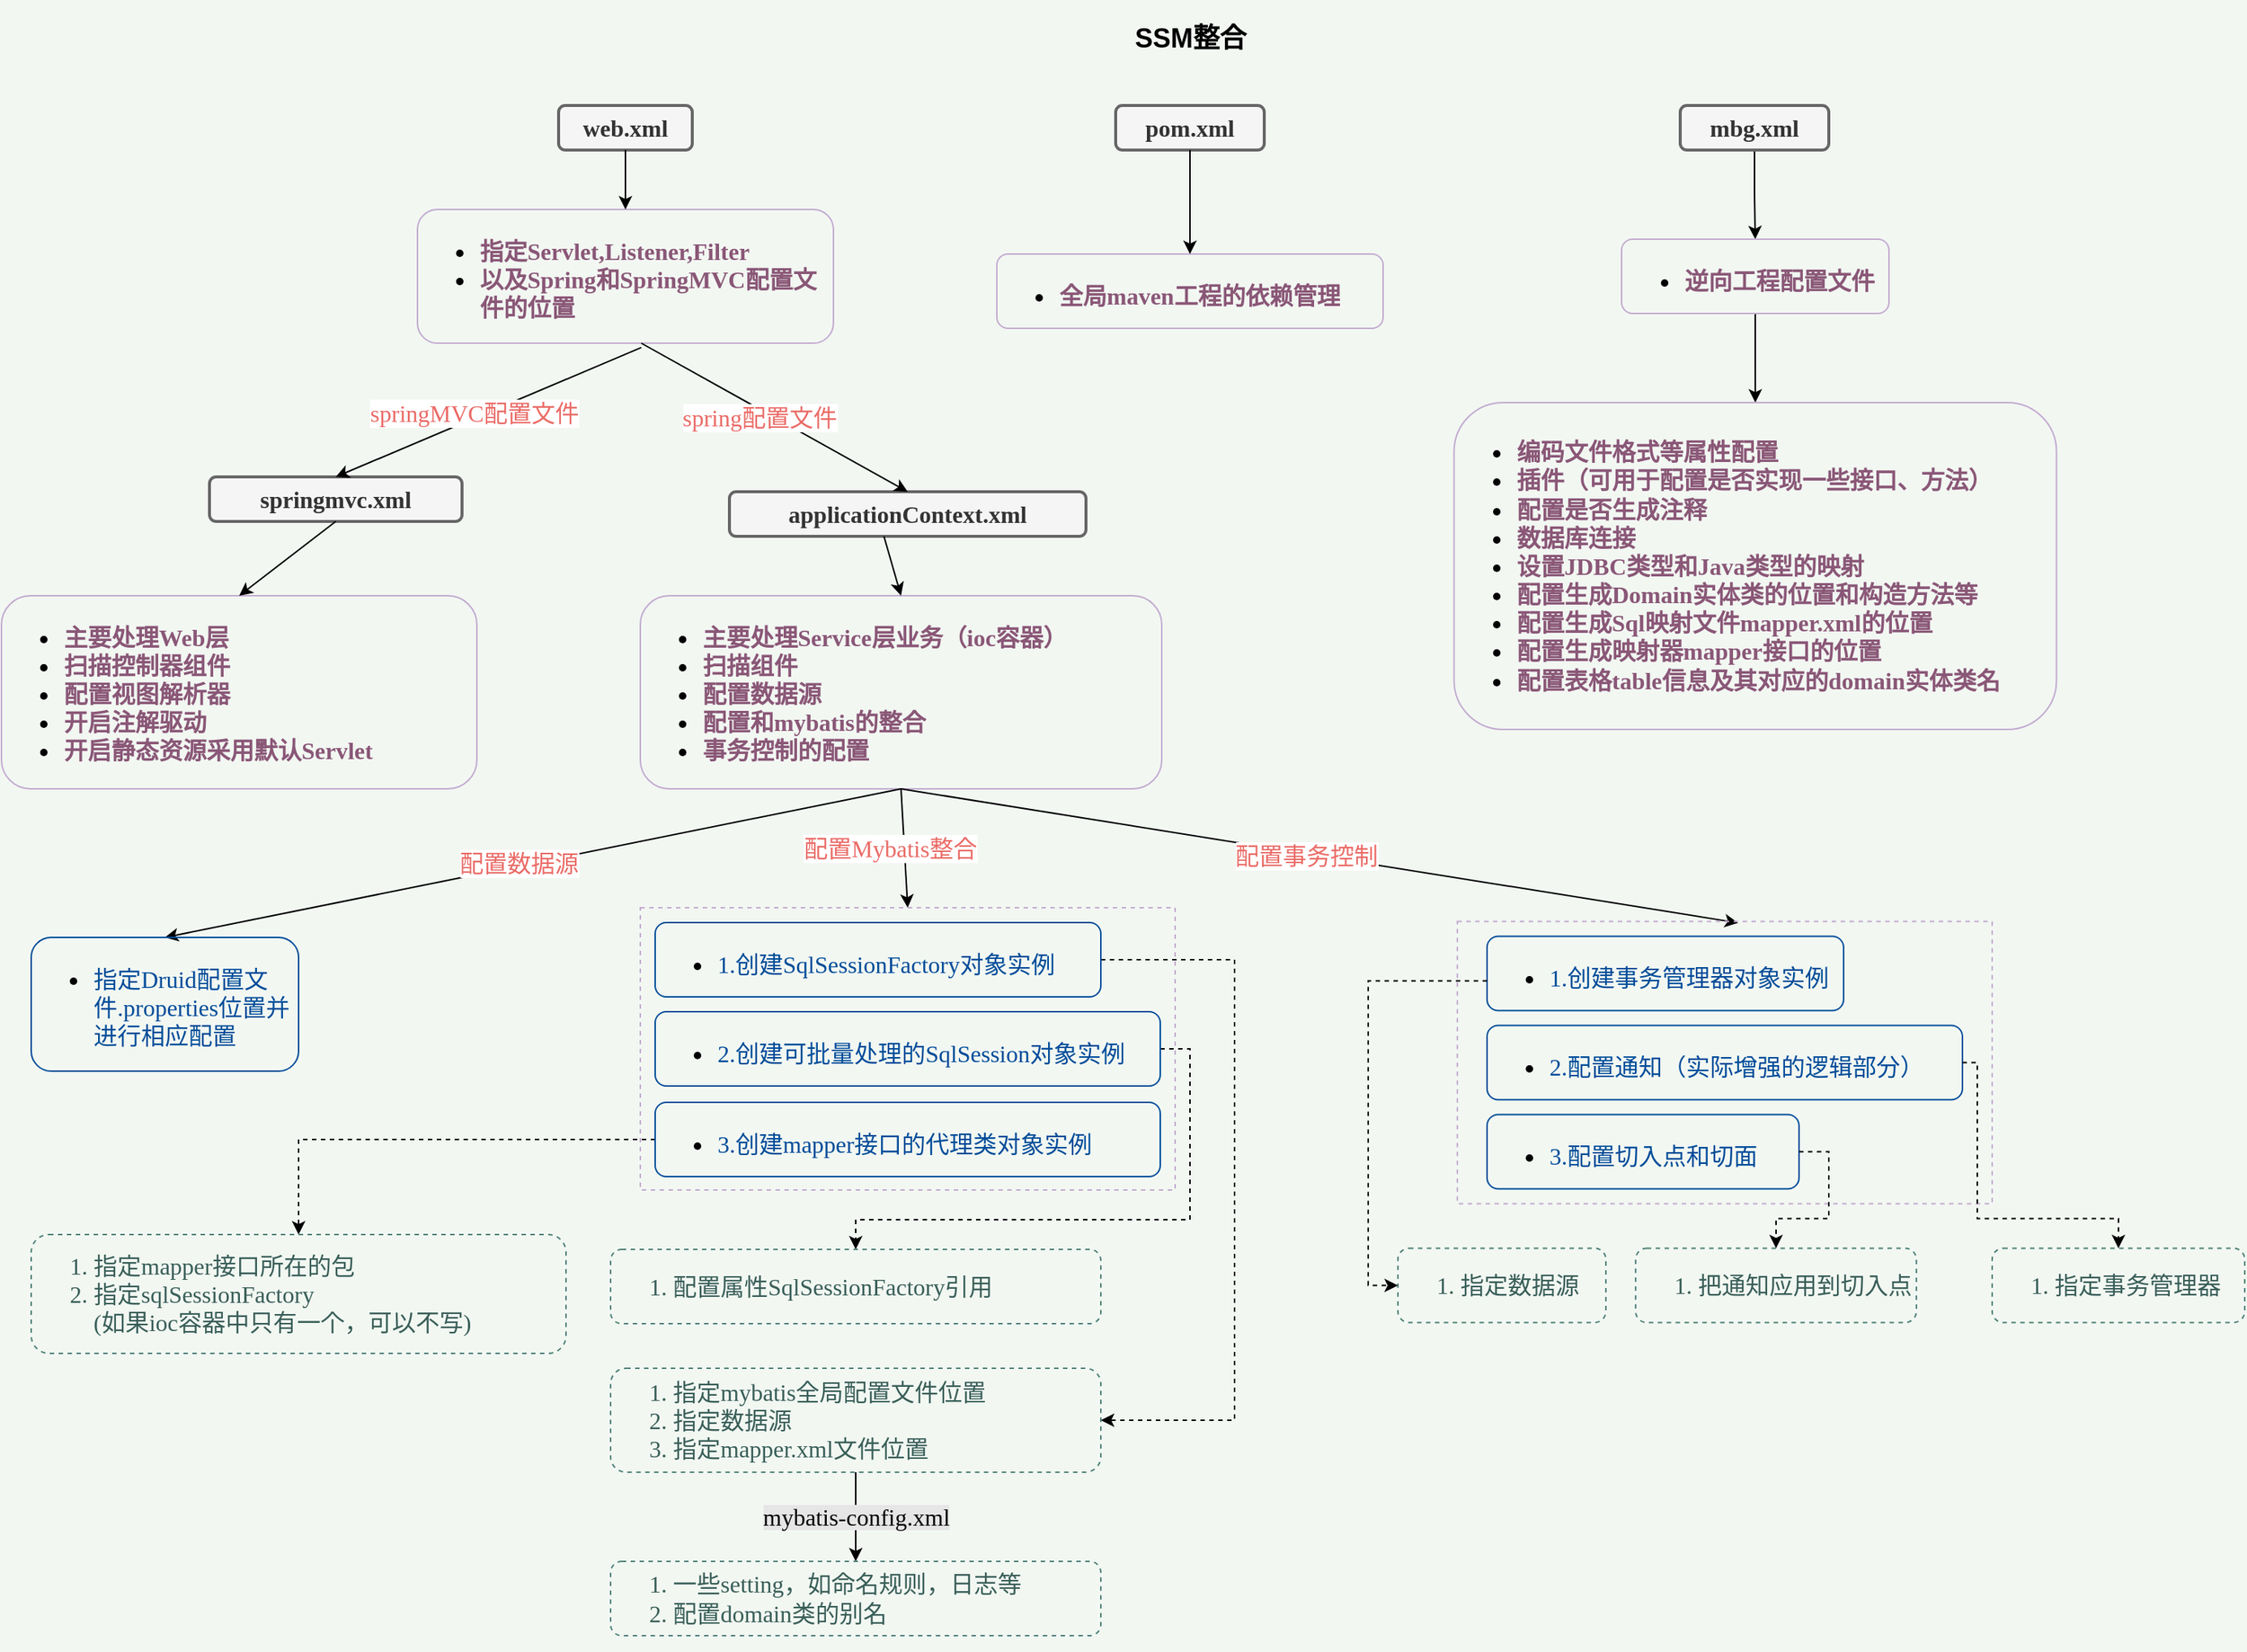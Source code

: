 <mxfile version="15.6.8" type="github">
  <diagram id="yV3LQ3wNmJyPTBkd8FQZ" name="第 1 页">
    <mxGraphModel dx="2249" dy="761" grid="1" gridSize="10" guides="1" tooltips="1" connect="1" arrows="1" fold="1" page="1" pageScale="1" pageWidth="827" pageHeight="1169" background="#F2F7F2" math="0" shadow="0">
      <root>
        <mxCell id="0" />
        <mxCell id="0PBzpLBy_FoYPidOerjF-148" value="背景" parent="0" />
        <mxCell id="1" value="图1" parent="0" />
        <mxCell id="0PBzpLBy_FoYPidOerjF-1" value="&lt;h2&gt;SSM整合&lt;/h2&gt;" style="text;html=1;align=center;verticalAlign=middle;resizable=0;points=[];autosize=1;strokeColor=none;fillColor=none;" vertex="1" parent="1">
          <mxGeometry x="645" y="10" width="90" height="50" as="geometry" />
        </mxCell>
        <mxCell id="0PBzpLBy_FoYPidOerjF-3" value="&lt;font face=&quot;Verdana&quot; style=&quot;font-size: 16px&quot;&gt;&lt;b&gt;pom.xml&lt;/b&gt;&lt;/font&gt;" style="rounded=1;whiteSpace=wrap;html=1;fillColor=#f5f5f5;fontColor=#333333;strokeColor=#666666;strokeWidth=2;" vertex="1" parent="1">
          <mxGeometry x="640" y="80" width="100" height="30" as="geometry" />
        </mxCell>
        <mxCell id="0PBzpLBy_FoYPidOerjF-9" value="&lt;ul&gt;&lt;li&gt;&lt;font face=&quot;Comic Sans MS&quot; color=&quot;#8a5777&quot; style=&quot;line-height: 1.2&quot;&gt;&lt;b&gt;全局maven工程的依赖管理&lt;/b&gt;&lt;/font&gt;&lt;/li&gt;&lt;/ul&gt;" style="text;strokeColor=#C3ABD0;fillColor=none;html=1;whiteSpace=wrap;verticalAlign=middle;overflow=hidden;fontFamily=Verdana;fontSize=16;rounded=1;glass=0;" vertex="1" parent="1">
          <mxGeometry x="560" y="180" width="260" height="50" as="geometry" />
        </mxCell>
        <mxCell id="0PBzpLBy_FoYPidOerjF-12" value="" style="endArrow=classic;html=1;rounded=0;fontFamily=Comic Sans MS;fontSize=16;fontColor=#8A5777;exitX=0.5;exitY=1;exitDx=0;exitDy=0;entryX=0.5;entryY=0;entryDx=0;entryDy=0;" edge="1" parent="1" source="0PBzpLBy_FoYPidOerjF-3" target="0PBzpLBy_FoYPidOerjF-9">
          <mxGeometry width="50" height="50" relative="1" as="geometry">
            <mxPoint x="440" y="330" as="sourcePoint" />
            <mxPoint x="-120" y="140" as="targetPoint" />
          </mxGeometry>
        </mxCell>
        <mxCell id="0PBzpLBy_FoYPidOerjF-13" value="&lt;font face=&quot;Verdana&quot; style=&quot;font-size: 16px&quot;&gt;&lt;b&gt;web.xml&lt;/b&gt;&lt;/font&gt;" style="rounded=1;whiteSpace=wrap;html=1;fillColor=#f5f5f5;fontColor=#333333;strokeColor=#666666;strokeWidth=2;" vertex="1" parent="1">
          <mxGeometry x="265" y="80" width="90" height="30" as="geometry" />
        </mxCell>
        <mxCell id="0PBzpLBy_FoYPidOerjF-14" value="&lt;ul&gt;&lt;li&gt;&lt;font color=&quot;#8a5777&quot; face=&quot;Comic Sans MS&quot;&gt;&lt;b&gt;指定Servlet,Listener,Filter&lt;/b&gt;&lt;/font&gt;&lt;/li&gt;&lt;li&gt;&lt;font color=&quot;#8a5777&quot; face=&quot;Comic Sans MS&quot;&gt;&lt;b&gt;以及Spring和SpringMVC配置文件的位置&lt;/b&gt;&lt;/font&gt;&lt;/li&gt;&lt;/ul&gt;" style="text;strokeColor=#C3ABD0;fillColor=none;html=1;whiteSpace=wrap;verticalAlign=middle;overflow=hidden;fontFamily=Verdana;fontSize=16;rounded=1;glass=0;" vertex="1" parent="1">
          <mxGeometry x="170" y="150" width="280" height="90" as="geometry" />
        </mxCell>
        <mxCell id="0PBzpLBy_FoYPidOerjF-16" value="" style="endArrow=classic;html=1;rounded=0;fontFamily=Comic Sans MS;fontSize=16;fontColor=#8A5777;exitX=0.5;exitY=1;exitDx=0;exitDy=0;entryX=0.5;entryY=0;entryDx=0;entryDy=0;" edge="1" parent="1" source="0PBzpLBy_FoYPidOerjF-13" target="0PBzpLBy_FoYPidOerjF-14">
          <mxGeometry width="50" height="50" relative="1" as="geometry">
            <mxPoint x="440" y="210" as="sourcePoint" />
            <mxPoint x="490" y="160" as="targetPoint" />
          </mxGeometry>
        </mxCell>
        <mxCell id="0PBzpLBy_FoYPidOerjF-17" value="&lt;font face=&quot;Verdana&quot; style=&quot;font-size: 16px&quot;&gt;&lt;b&gt;springmvc.xml&lt;/b&gt;&lt;/font&gt;" style="rounded=1;whiteSpace=wrap;html=1;fillColor=#f5f5f5;fontColor=#333333;strokeColor=#666666;strokeWidth=2;" vertex="1" parent="1">
          <mxGeometry x="30" y="330" width="170" height="30" as="geometry" />
        </mxCell>
        <mxCell id="0PBzpLBy_FoYPidOerjF-18" value="&lt;font face=&quot;Verdana&quot; style=&quot;font-size: 16px&quot;&gt;&lt;b&gt;applicationContext.xml&lt;/b&gt;&lt;/font&gt;" style="rounded=1;whiteSpace=wrap;html=1;fillColor=#f5f5f5;fontColor=#333333;strokeColor=#666666;strokeWidth=2;" vertex="1" parent="1">
          <mxGeometry x="380" y="340" width="240" height="30" as="geometry" />
        </mxCell>
        <mxCell id="0PBzpLBy_FoYPidOerjF-19" value="" style="endArrow=classic;html=1;rounded=0;fontFamily=Comic Sans MS;fontSize=16;fontColor=#8A5777;exitX=0.538;exitY=1.033;exitDx=0;exitDy=0;exitPerimeter=0;entryX=0.5;entryY=0;entryDx=0;entryDy=0;" edge="1" parent="1" source="0PBzpLBy_FoYPidOerjF-14" target="0PBzpLBy_FoYPidOerjF-17">
          <mxGeometry relative="1" as="geometry">
            <mxPoint x="450" y="260" as="sourcePoint" />
            <mxPoint x="550" y="260" as="targetPoint" />
            <Array as="points" />
          </mxGeometry>
        </mxCell>
        <mxCell id="0PBzpLBy_FoYPidOerjF-20" value="&lt;font color=&quot;#ea6b66&quot;&gt;springMVC配置文件&lt;/font&gt;" style="edgeLabel;resizable=0;html=1;align=center;verticalAlign=middle;rounded=1;glass=0;fontFamily=Comic Sans MS;fontSize=16;fontColor=#8A5777;strokeColor=#C3ABD0;strokeWidth=2;" connectable="0" vertex="1" parent="0PBzpLBy_FoYPidOerjF-19">
          <mxGeometry relative="1" as="geometry">
            <mxPoint x="-10" as="offset" />
          </mxGeometry>
        </mxCell>
        <mxCell id="0PBzpLBy_FoYPidOerjF-21" value="" style="endArrow=classic;html=1;rounded=0;fontFamily=Comic Sans MS;fontSize=16;fontColor=#8A5777;exitX=0.538;exitY=1;exitDx=0;exitDy=0;exitPerimeter=0;entryX=0.5;entryY=0;entryDx=0;entryDy=0;" edge="1" parent="1" source="0PBzpLBy_FoYPidOerjF-14" target="0PBzpLBy_FoYPidOerjF-18">
          <mxGeometry relative="1" as="geometry">
            <mxPoint x="319.88" y="252.97" as="sourcePoint" />
            <mxPoint x="115" y="340" as="targetPoint" />
            <Array as="points" />
          </mxGeometry>
        </mxCell>
        <mxCell id="0PBzpLBy_FoYPidOerjF-22" value="&lt;font color=&quot;#ea6b66&quot;&gt;spring配置文件&lt;/font&gt;" style="edgeLabel;resizable=0;html=1;align=center;verticalAlign=middle;rounded=1;glass=0;fontFamily=Comic Sans MS;fontSize=16;fontColor=#8A5777;strokeColor=#C3ABD0;strokeWidth=2;" connectable="0" vertex="1" parent="0PBzpLBy_FoYPidOerjF-21">
          <mxGeometry relative="1" as="geometry">
            <mxPoint x="-10" as="offset" />
          </mxGeometry>
        </mxCell>
        <mxCell id="0PBzpLBy_FoYPidOerjF-23" value="&lt;ul&gt;&lt;li&gt;&lt;font color=&quot;#8a5777&quot; face=&quot;Lucida Console&quot;&gt;&lt;b&gt;主要处理Web层&lt;/b&gt;&lt;/font&gt;&lt;/li&gt;&lt;li&gt;&lt;font color=&quot;#8a5777&quot; face=&quot;Lucida Console&quot;&gt;&lt;b&gt;扫描控制器组件&lt;/b&gt;&lt;/font&gt;&lt;/li&gt;&lt;li&gt;&lt;font color=&quot;#8a5777&quot; face=&quot;Lucida Console&quot;&gt;&lt;b&gt;配置视图解析器&lt;/b&gt;&lt;/font&gt;&lt;/li&gt;&lt;li&gt;&lt;font color=&quot;#8a5777&quot; face=&quot;Lucida Console&quot;&gt;&lt;b&gt;开启注解驱动&lt;/b&gt;&lt;/font&gt;&lt;/li&gt;&lt;li&gt;&lt;font color=&quot;#8a5777&quot; face=&quot;Lucida Console&quot;&gt;&lt;b&gt;开启静态资源采用默认Servlet&lt;/b&gt;&lt;/font&gt;&lt;/li&gt;&lt;/ul&gt;" style="text;strokeColor=#C3ABD0;fillColor=none;html=1;whiteSpace=wrap;verticalAlign=middle;overflow=hidden;fontFamily=Verdana;fontSize=16;rounded=1;glass=0;" vertex="1" parent="1">
          <mxGeometry x="-110" y="410" width="320" height="130" as="geometry" />
        </mxCell>
        <mxCell id="0PBzpLBy_FoYPidOerjF-24" value="" style="endArrow=classic;html=1;rounded=0;fontFamily=Comic Sans MS;fontSize=16;fontColor=#8A5777;exitX=0.5;exitY=1;exitDx=0;exitDy=0;entryX=0.5;entryY=0;entryDx=0;entryDy=0;" edge="1" parent="1" source="0PBzpLBy_FoYPidOerjF-17" target="0PBzpLBy_FoYPidOerjF-23">
          <mxGeometry width="50" height="50" relative="1" as="geometry">
            <mxPoint x="40" y="120" as="sourcePoint" />
            <mxPoint x="40" y="170" as="targetPoint" />
          </mxGeometry>
        </mxCell>
        <mxCell id="0PBzpLBy_FoYPidOerjF-25" value="&lt;ul&gt;&lt;li&gt;&lt;font color=&quot;#8a5777&quot; face=&quot;Lucida Console&quot;&gt;&lt;b&gt;主要处理Service层业务（ioc容器）&lt;/b&gt;&lt;/font&gt;&lt;/li&gt;&lt;li&gt;&lt;font color=&quot;#8a5777&quot; face=&quot;Lucida Console&quot;&gt;&lt;b&gt;扫描组件&lt;/b&gt;&lt;/font&gt;&lt;/li&gt;&lt;li&gt;&lt;font color=&quot;#8a5777&quot; face=&quot;Lucida Console&quot;&gt;&lt;b&gt;配置数据源&lt;/b&gt;&lt;/font&gt;&lt;/li&gt;&lt;li&gt;&lt;font color=&quot;#8a5777&quot; face=&quot;Lucida Console&quot;&gt;&lt;b&gt;配置和mybatis的整合&lt;/b&gt;&lt;/font&gt;&lt;/li&gt;&lt;li&gt;&lt;font color=&quot;#8a5777&quot; face=&quot;Lucida Console&quot;&gt;&lt;b&gt;事务控制的配置&lt;/b&gt;&lt;/font&gt;&lt;/li&gt;&lt;/ul&gt;" style="text;strokeColor=#C3ABD0;fillColor=none;html=1;whiteSpace=wrap;verticalAlign=middle;overflow=hidden;fontFamily=Verdana;fontSize=16;rounded=1;glass=0;" vertex="1" parent="1">
          <mxGeometry x="320" y="410" width="351" height="130" as="geometry" />
        </mxCell>
        <mxCell id="0PBzpLBy_FoYPidOerjF-26" value="" style="endArrow=classic;html=1;rounded=0;fontFamily=Comic Sans MS;fontSize=16;fontColor=#8A5777;exitX=0.5;exitY=1;exitDx=0;exitDy=0;entryX=0.5;entryY=0;entryDx=0;entryDy=0;" edge="1" parent="1" target="0PBzpLBy_FoYPidOerjF-25">
          <mxGeometry width="50" height="50" relative="1" as="geometry">
            <mxPoint x="484" y="370" as="sourcePoint" />
            <mxPoint x="419" y="180" as="targetPoint" />
          </mxGeometry>
        </mxCell>
        <mxCell id="0PBzpLBy_FoYPidOerjF-28" value="" style="endArrow=classic;html=1;rounded=0;fontFamily=Comic Sans MS;fontSize=16;fontColor=#8A5777;exitX=0.5;exitY=1;exitDx=0;exitDy=0;entryX=0.5;entryY=0;entryDx=0;entryDy=0;" edge="1" parent="1" target="0PBzpLBy_FoYPidOerjF-30" source="0PBzpLBy_FoYPidOerjF-25">
          <mxGeometry relative="1" as="geometry">
            <mxPoint x="445.0" y="510" as="sourcePoint" />
            <mxPoint x="160" y="597.03" as="targetPoint" />
            <Array as="points" />
          </mxGeometry>
        </mxCell>
        <mxCell id="0PBzpLBy_FoYPidOerjF-29" value="&lt;font color=&quot;#ea6b66&quot;&gt;配置数据源&lt;/font&gt;" style="edgeLabel;resizable=0;html=1;align=center;verticalAlign=middle;rounded=1;glass=0;fontFamily=Comic Sans MS;fontSize=16;fontColor=#8A5777;strokeColor=#C3ABD0;strokeWidth=2;" connectable="0" vertex="1" parent="0PBzpLBy_FoYPidOerjF-28">
          <mxGeometry relative="1" as="geometry">
            <mxPoint x="-10" as="offset" />
          </mxGeometry>
        </mxCell>
        <mxCell id="0PBzpLBy_FoYPidOerjF-30" value="&lt;ul&gt;&lt;li&gt;&lt;font face=&quot;Comic Sans MS&quot; color=&quot;#004c99&quot;&gt;指定Druid配置文件.properties位置并进行相应配置&lt;/font&gt;&lt;/li&gt;&lt;/ul&gt;" style="text;strokeColor=#004C99;fillColor=none;html=1;whiteSpace=wrap;verticalAlign=middle;overflow=hidden;fontFamily=Verdana;fontSize=16;rounded=1;glass=0;" vertex="1" parent="1">
          <mxGeometry x="-90" y="640" width="180" height="90" as="geometry" />
        </mxCell>
        <mxCell id="0PBzpLBy_FoYPidOerjF-32" value="" style="endArrow=classic;html=1;rounded=0;fontFamily=Comic Sans MS;fontSize=16;fontColor=#8A5777;exitX=0.5;exitY=1;exitDx=0;exitDy=0;entryX=0.5;entryY=0;entryDx=0;entryDy=0;" edge="1" parent="1" target="0PBzpLBy_FoYPidOerjF-53" source="0PBzpLBy_FoYPidOerjF-25">
          <mxGeometry relative="1" as="geometry">
            <mxPoint x="814" y="600" as="sourcePoint" />
            <mxPoint x="380" y="657.03" as="targetPoint" />
            <Array as="points" />
          </mxGeometry>
        </mxCell>
        <mxCell id="0PBzpLBy_FoYPidOerjF-33" value="&lt;font color=&quot;#ea6b66&quot;&gt;配置Mybatis整合&lt;/font&gt;" style="edgeLabel;resizable=0;html=1;align=center;verticalAlign=middle;rounded=1;glass=0;fontFamily=Comic Sans MS;fontSize=16;fontColor=#8A5777;strokeColor=#C3ABD0;strokeWidth=2;" connectable="0" vertex="1" parent="0PBzpLBy_FoYPidOerjF-32">
          <mxGeometry relative="1" as="geometry">
            <mxPoint x="-10" as="offset" />
          </mxGeometry>
        </mxCell>
        <mxCell id="0PBzpLBy_FoYPidOerjF-54" value="" style="edgeStyle=orthogonalEdgeStyle;rounded=0;orthogonalLoop=1;jettySize=auto;html=1;fontFamily=Comic Sans MS;fontSize=16;fontColor=#EA6B66;entryX=1;entryY=0.5;entryDx=0;entryDy=0;dashed=1;" edge="1" parent="1" source="0PBzpLBy_FoYPidOerjF-34" target="0PBzpLBy_FoYPidOerjF-52">
          <mxGeometry relative="1" as="geometry">
            <Array as="points">
              <mxPoint x="720" y="655" />
              <mxPoint x="720" y="965" />
            </Array>
          </mxGeometry>
        </mxCell>
        <mxCell id="0PBzpLBy_FoYPidOerjF-35" value="" style="endArrow=classic;html=1;rounded=0;fontFamily=Comic Sans MS;fontSize=16;fontColor=#8A5777;exitX=0.5;exitY=1;exitDx=0;exitDy=0;entryX=0.525;entryY=0.005;entryDx=0;entryDy=0;entryPerimeter=0;" edge="1" parent="1" target="0PBzpLBy_FoYPidOerjF-76" source="0PBzpLBy_FoYPidOerjF-25">
          <mxGeometry relative="1" as="geometry">
            <mxPoint x="1274" y="550" as="sourcePoint" />
            <mxPoint x="840" y="607.03" as="targetPoint" />
            <Array as="points" />
          </mxGeometry>
        </mxCell>
        <mxCell id="0PBzpLBy_FoYPidOerjF-36" value="&lt;font color=&quot;#ea6b66&quot;&gt;配置事务控制&lt;/font&gt;" style="edgeLabel;resizable=0;html=1;align=center;verticalAlign=middle;rounded=1;glass=0;fontFamily=Comic Sans MS;fontSize=16;fontColor=#8A5777;strokeColor=#C3ABD0;strokeWidth=2;" connectable="0" vertex="1" parent="0PBzpLBy_FoYPidOerjF-35">
          <mxGeometry relative="1" as="geometry">
            <mxPoint x="-10" as="offset" />
          </mxGeometry>
        </mxCell>
        <mxCell id="0PBzpLBy_FoYPidOerjF-59" value="" style="edgeStyle=orthogonalEdgeStyle;rounded=0;orthogonalLoop=1;jettySize=auto;html=1;fontFamily=Comic Sans MS;fontSize=16;fontColor=#67AB9F;exitX=1;exitY=0.5;exitDx=0;exitDy=0;entryX=0.5;entryY=0;entryDx=0;entryDy=0;dashed=1;" edge="1" parent="1" source="0PBzpLBy_FoYPidOerjF-46" target="0PBzpLBy_FoYPidOerjF-55">
          <mxGeometry relative="1" as="geometry">
            <Array as="points">
              <mxPoint x="690" y="715" />
              <mxPoint x="690" y="830" />
              <mxPoint x="465" y="830" />
            </Array>
          </mxGeometry>
        </mxCell>
        <mxCell id="0PBzpLBy_FoYPidOerjF-61" value="" style="edgeStyle=orthogonalEdgeStyle;rounded=0;orthogonalLoop=1;jettySize=auto;html=1;fontFamily=Comic Sans MS;fontSize=16;fontColor=#67AB9F;dashed=1;" edge="1" parent="1" source="0PBzpLBy_FoYPidOerjF-47" target="0PBzpLBy_FoYPidOerjF-60">
          <mxGeometry relative="1" as="geometry" />
        </mxCell>
        <mxCell id="0PBzpLBy_FoYPidOerjF-52" value="&lt;blockquote style=&quot;margin: 0 0 0 40px ; border: none ; padding: 0px&quot;&gt;&lt;/blockquote&gt;&lt;font&gt;&lt;ol&gt;&lt;li&gt;&lt;font&gt;&lt;span&gt;指定mybatis全局配置文件位置&lt;/span&gt;&lt;/font&gt;&lt;/li&gt;&lt;li&gt;&lt;font&gt;&lt;span&gt;指定数据源&lt;/span&gt;&lt;/font&gt;&lt;/li&gt;&lt;li&gt;&lt;font&gt;&lt;span&gt;指定mapper.xml文件位置&lt;/span&gt;&lt;/font&gt;&lt;/li&gt;&lt;/ol&gt;&lt;/font&gt;&lt;blockquote style=&quot;margin: 0 0 0 40px ; border: none ; padding: 0px&quot;&gt;&lt;/blockquote&gt;" style="rounded=1;whiteSpace=wrap;html=1;glass=0;labelBackgroundColor=none;fontFamily=Comic Sans MS;fontSize=16;fontColor=#395E58;strokeColor=#4D8077;strokeWidth=1;align=left;fillColor=none;dashed=1;" vertex="1" parent="1">
          <mxGeometry x="300" y="930" width="330" height="70" as="geometry" />
        </mxCell>
        <mxCell id="0PBzpLBy_FoYPidOerjF-55" value="&lt;blockquote style=&quot;margin: 0 0 0 40px ; border: none ; padding: 0px&quot;&gt;&lt;/blockquote&gt;&lt;font&gt;&lt;ol&gt;&lt;li&gt;配置属性SqlSessionFactory引用&lt;/li&gt;&lt;/ol&gt;&lt;/font&gt;&lt;blockquote style=&quot;margin: 0 0 0 40px ; border: none ; padding: 0px&quot;&gt;&lt;/blockquote&gt;" style="rounded=1;whiteSpace=wrap;html=1;glass=0;labelBackgroundColor=none;fontFamily=Comic Sans MS;fontSize=16;fontColor=#395E58;strokeColor=#4D8077;strokeWidth=1;align=left;fillColor=none;dashed=1;" vertex="1" parent="1">
          <mxGeometry x="300" y="850" width="330" height="50" as="geometry" />
        </mxCell>
        <mxCell id="0PBzpLBy_FoYPidOerjF-56" value="" style="endArrow=classic;html=1;rounded=0;fontFamily=Comic Sans MS;fontSize=16;fontColor=#67AB9F;exitX=0.5;exitY=1;exitDx=0;exitDy=0;entryX=0.5;entryY=0;entryDx=0;entryDy=0;" edge="1" parent="1" source="0PBzpLBy_FoYPidOerjF-52" target="0PBzpLBy_FoYPidOerjF-58">
          <mxGeometry relative="1" as="geometry">
            <mxPoint x="580" y="910" as="sourcePoint" />
            <mxPoint x="1040" y="955" as="targetPoint" />
          </mxGeometry>
        </mxCell>
        <mxCell id="0PBzpLBy_FoYPidOerjF-57" value="&lt;font color=&quot;#050505&quot; style=&quot;background-color: rgb(230 , 230 , 230)&quot;&gt;mybatis-config.xml&lt;/font&gt;" style="edgeLabel;resizable=0;html=1;align=center;verticalAlign=middle;rounded=0;glass=0;dashed=1;labelBackgroundColor=none;fontFamily=Comic Sans MS;fontSize=16;fontColor=#67AB9F;strokeColor=#4D8077;strokeWidth=1;fillColor=none;" connectable="0" vertex="1" parent="0PBzpLBy_FoYPidOerjF-56">
          <mxGeometry relative="1" as="geometry" />
        </mxCell>
        <mxCell id="0PBzpLBy_FoYPidOerjF-58" value="&lt;blockquote style=&quot;margin: 0 0 0 40px ; border: none ; padding: 0px&quot;&gt;&lt;/blockquote&gt;&lt;font&gt;&lt;ol&gt;&lt;li&gt;一些setting，如命名规则，日志等&lt;/li&gt;&lt;li&gt;配置domain类的别名&lt;/li&gt;&lt;/ol&gt;&lt;/font&gt;&lt;blockquote style=&quot;margin: 0 0 0 40px ; border: none ; padding: 0px&quot;&gt;&lt;/blockquote&gt;" style="rounded=1;whiteSpace=wrap;html=1;glass=0;labelBackgroundColor=none;fontFamily=Comic Sans MS;fontSize=16;fontColor=#395E58;strokeColor=#4D8077;strokeWidth=1;align=left;fillColor=none;dashed=1;" vertex="1" parent="1">
          <mxGeometry x="300" y="1060" width="330" height="50" as="geometry" />
        </mxCell>
        <mxCell id="0PBzpLBy_FoYPidOerjF-60" value="&lt;blockquote style=&quot;margin: 0 0 0 40px ; border: none ; padding: 0px&quot;&gt;&lt;/blockquote&gt;&lt;font&gt;&lt;ol&gt;&lt;li&gt;指定mapper接口所在的包&lt;/li&gt;&lt;li&gt;指定sqlSessionFactory&lt;br&gt;(如果ioc容器中只有一个，可以不写)&lt;/li&gt;&lt;/ol&gt;&lt;/font&gt;&lt;blockquote style=&quot;margin: 0 0 0 40px ; border: none ; padding: 0px&quot;&gt;&lt;/blockquote&gt;" style="rounded=1;whiteSpace=wrap;html=1;glass=0;labelBackgroundColor=none;fontFamily=Comic Sans MS;fontSize=16;fontColor=#395E58;strokeColor=#4D8077;strokeWidth=1;align=left;fillColor=none;dashed=1;" vertex="1" parent="1">
          <mxGeometry x="-90" y="840" width="360" height="80" as="geometry" />
        </mxCell>
        <mxCell id="0PBzpLBy_FoYPidOerjF-64" value="" style="group;dashed=1;fillColor=none;strokeColor=#004C99;rounded=0;" vertex="1" connectable="0" parent="1">
          <mxGeometry x="320" y="620" width="360" height="190" as="geometry" />
        </mxCell>
        <mxCell id="0PBzpLBy_FoYPidOerjF-53" value="&lt;div&gt;&lt;font color=&quot;#8a5777&quot; face=&quot;Comic Sans MS&quot;&gt;&lt;br&gt;&lt;/font&gt;&lt;/div&gt;" style="text;strokeColor=#C3ABD0;fillColor=none;html=1;whiteSpace=wrap;verticalAlign=middle;overflow=hidden;fontFamily=Verdana;fontSize=16;rounded=0;glass=0;dashed=1;" vertex="1" parent="0PBzpLBy_FoYPidOerjF-64">
          <mxGeometry width="360" height="190" as="geometry" />
        </mxCell>
        <mxCell id="0PBzpLBy_FoYPidOerjF-63" value="" style="group" vertex="1" connectable="0" parent="0PBzpLBy_FoYPidOerjF-64">
          <mxGeometry x="10" y="10" width="340" height="171" as="geometry" />
        </mxCell>
        <mxCell id="0PBzpLBy_FoYPidOerjF-34" value="&lt;ul&gt;&lt;li&gt;&lt;font face=&quot;Comic Sans MS&quot; color=&quot;#004c99&quot;&gt;1.创建SqlSessionFactory对象实例&lt;/font&gt;&lt;/li&gt;&lt;/ul&gt;" style="text;strokeColor=#004C99;fillColor=none;html=1;whiteSpace=wrap;verticalAlign=middle;overflow=hidden;fontFamily=Verdana;fontSize=16;rounded=1;glass=0;" vertex="1" parent="0PBzpLBy_FoYPidOerjF-63">
          <mxGeometry width="300" height="50" as="geometry" />
        </mxCell>
        <mxCell id="0PBzpLBy_FoYPidOerjF-46" value="&lt;ul&gt;&lt;li&gt;&lt;font face=&quot;Comic Sans MS&quot; color=&quot;#004c99&quot;&gt;2.创建可批量处理的SqlSession对象实例&lt;/font&gt;&lt;/li&gt;&lt;/ul&gt;" style="text;strokeColor=#004C99;fillColor=none;html=1;whiteSpace=wrap;verticalAlign=middle;overflow=hidden;fontFamily=Verdana;fontSize=16;rounded=1;glass=0;" vertex="1" parent="0PBzpLBy_FoYPidOerjF-63">
          <mxGeometry y="60" width="340" height="50" as="geometry" />
        </mxCell>
        <mxCell id="0PBzpLBy_FoYPidOerjF-47" value="&lt;ul&gt;&lt;li&gt;&lt;font face=&quot;Comic Sans MS&quot; color=&quot;#004c99&quot;&gt;3.创建mapper接口的代理类对象实例&lt;/font&gt;&lt;br&gt;&lt;/li&gt;&lt;/ul&gt;" style="text;strokeColor=#004C99;fillColor=none;html=1;whiteSpace=wrap;verticalAlign=middle;overflow=hidden;fontFamily=Verdana;fontSize=16;rounded=1;glass=0;" vertex="1" parent="0PBzpLBy_FoYPidOerjF-63">
          <mxGeometry y="121" width="340" height="50" as="geometry" />
        </mxCell>
        <mxCell id="0PBzpLBy_FoYPidOerjF-77" value="" style="group" vertex="1" connectable="0" parent="1">
          <mxGeometry x="869.96" y="629.24" width="360" height="190" as="geometry" />
        </mxCell>
        <mxCell id="0PBzpLBy_FoYPidOerjF-76" value="&lt;div&gt;&lt;font color=&quot;#8a5777&quot; face=&quot;Comic Sans MS&quot;&gt;&lt;br&gt;&lt;/font&gt;&lt;/div&gt;" style="text;strokeColor=#C3ABD0;fillColor=none;html=1;whiteSpace=wrap;verticalAlign=middle;overflow=hidden;fontFamily=Verdana;fontSize=16;rounded=0;glass=0;dashed=1;" vertex="1" parent="0PBzpLBy_FoYPidOerjF-77">
          <mxGeometry width="360" height="190" as="geometry" />
        </mxCell>
        <mxCell id="0PBzpLBy_FoYPidOerjF-75" value="" style="group" vertex="1" connectable="0" parent="0PBzpLBy_FoYPidOerjF-77">
          <mxGeometry x="20" y="10" width="320" height="170" as="geometry" />
        </mxCell>
        <mxCell id="0PBzpLBy_FoYPidOerjF-37" value="&lt;ul&gt;&lt;li&gt;&lt;font face=&quot;Comic Sans MS&quot; color=&quot;#004c99&quot;&gt;1.创建事务管理器对象实例&lt;/font&gt;&lt;/li&gt;&lt;/ul&gt;" style="text;strokeColor=#004C99;fillColor=none;html=1;whiteSpace=wrap;verticalAlign=middle;overflow=hidden;fontFamily=Verdana;fontSize=16;rounded=1;glass=0;" vertex="1" parent="0PBzpLBy_FoYPidOerjF-75">
          <mxGeometry width="240" height="50" as="geometry" />
        </mxCell>
        <mxCell id="0PBzpLBy_FoYPidOerjF-67" value="&lt;ul&gt;&lt;li&gt;&lt;font face=&quot;Comic Sans MS&quot; color=&quot;#004c99&quot;&gt;2.配置通知（实际增强的逻辑部分）&lt;/font&gt;&lt;/li&gt;&lt;/ul&gt;" style="text;strokeColor=#004C99;fillColor=none;html=1;whiteSpace=wrap;verticalAlign=middle;overflow=hidden;fontFamily=Verdana;fontSize=16;rounded=1;glass=0;" vertex="1" parent="0PBzpLBy_FoYPidOerjF-75">
          <mxGeometry y="60" width="320" height="50" as="geometry" />
        </mxCell>
        <mxCell id="0PBzpLBy_FoYPidOerjF-68" value="&lt;ul&gt;&lt;li&gt;&lt;font color=&quot;#004c99&quot;&gt;3.配置切入点和切面&lt;/font&gt;&lt;/li&gt;&lt;/ul&gt;" style="text;strokeColor=#004C99;fillColor=none;html=1;whiteSpace=wrap;verticalAlign=middle;overflow=hidden;fontFamily=Verdana;fontSize=16;rounded=1;glass=0;" vertex="1" parent="0PBzpLBy_FoYPidOerjF-75">
          <mxGeometry y="120" width="210" height="50" as="geometry" />
        </mxCell>
        <mxCell id="0PBzpLBy_FoYPidOerjF-78" value="&lt;blockquote style=&quot;margin: 0 0 0 40px ; border: none ; padding: 0px&quot;&gt;&lt;/blockquote&gt;&lt;font&gt;&lt;ol&gt;&lt;li&gt;指定数据源&lt;/li&gt;&lt;/ol&gt;&lt;/font&gt;&lt;blockquote style=&quot;margin: 0 0 0 40px ; border: none ; padding: 0px&quot;&gt;&lt;/blockquote&gt;" style="rounded=1;whiteSpace=wrap;html=1;glass=0;labelBackgroundColor=none;fontFamily=Comic Sans MS;fontSize=16;fontColor=#395E58;strokeColor=#4D8077;strokeWidth=1;align=left;fillColor=none;dashed=1;" vertex="1" parent="1">
          <mxGeometry x="829.96" y="849.24" width="140" height="50" as="geometry" />
        </mxCell>
        <mxCell id="0PBzpLBy_FoYPidOerjF-79" style="edgeStyle=orthogonalEdgeStyle;rounded=0;orthogonalLoop=1;jettySize=auto;html=1;entryX=0;entryY=0.5;entryDx=0;entryDy=0;fontFamily=Comic Sans MS;fontSize=16;fontColor=#004C99;dashed=1;" edge="1" parent="1" source="0PBzpLBy_FoYPidOerjF-37" target="0PBzpLBy_FoYPidOerjF-78">
          <mxGeometry relative="1" as="geometry">
            <Array as="points">
              <mxPoint x="809.96" y="669.24" />
              <mxPoint x="809.96" y="874.24" />
            </Array>
          </mxGeometry>
        </mxCell>
        <mxCell id="0PBzpLBy_FoYPidOerjF-80" value="&lt;blockquote style=&quot;margin: 0 0 0 40px ; border: none ; padding: 0px&quot;&gt;&lt;/blockquote&gt;&lt;font&gt;&lt;ol&gt;&lt;li&gt;指定事务管理器&lt;/li&gt;&lt;/ol&gt;&lt;/font&gt;&lt;blockquote style=&quot;margin: 0 0 0 40px ; border: none ; padding: 0px&quot;&gt;&lt;/blockquote&gt;" style="rounded=1;whiteSpace=wrap;html=1;glass=0;labelBackgroundColor=none;fontFamily=Comic Sans MS;fontSize=16;fontColor=#395E58;strokeColor=#4D8077;strokeWidth=1;align=left;fillColor=none;dashed=1;" vertex="1" parent="1">
          <mxGeometry x="1229.96" y="849.24" width="170" height="50" as="geometry" />
        </mxCell>
        <mxCell id="0PBzpLBy_FoYPidOerjF-81" style="edgeStyle=orthogonalEdgeStyle;rounded=0;orthogonalLoop=1;jettySize=auto;html=1;fontFamily=Comic Sans MS;fontSize=16;fontColor=#004C99;exitX=1;exitY=0.5;exitDx=0;exitDy=0;entryX=0.5;entryY=0;entryDx=0;entryDy=0;dashed=1;" edge="1" parent="1" source="0PBzpLBy_FoYPidOerjF-67" target="0PBzpLBy_FoYPidOerjF-80">
          <mxGeometry relative="1" as="geometry">
            <mxPoint x="1239.96" y="874.24" as="targetPoint" />
            <Array as="points">
              <mxPoint x="1219.96" y="724.24" />
              <mxPoint x="1219.96" y="829.24" />
              <mxPoint x="1314.96" y="829.24" />
            </Array>
          </mxGeometry>
        </mxCell>
        <mxCell id="0PBzpLBy_FoYPidOerjF-82" value="&lt;blockquote style=&quot;margin: 0 0 0 40px ; border: none ; padding: 0px&quot;&gt;&lt;/blockquote&gt;&lt;font&gt;&lt;ol&gt;&lt;li&gt;把通知应用到切入点&lt;/li&gt;&lt;/ol&gt;&lt;/font&gt;&lt;blockquote style=&quot;margin: 0 0 0 40px ; border: none ; padding: 0px&quot;&gt;&lt;/blockquote&gt;" style="rounded=1;whiteSpace=wrap;html=1;glass=0;labelBackgroundColor=none;fontFamily=Comic Sans MS;fontSize=16;fontColor=#395E58;strokeColor=#4D8077;strokeWidth=1;align=left;fillColor=none;dashed=1;" vertex="1" parent="1">
          <mxGeometry x="989.96" y="849.24" width="189" height="50" as="geometry" />
        </mxCell>
        <mxCell id="0PBzpLBy_FoYPidOerjF-83" style="edgeStyle=orthogonalEdgeStyle;rounded=0;orthogonalLoop=1;jettySize=auto;html=1;exitX=1;exitY=0.5;exitDx=0;exitDy=0;fontFamily=Comic Sans MS;fontSize=16;fontColor=#004C99;dashed=1;" edge="1" parent="1" source="0PBzpLBy_FoYPidOerjF-68" target="0PBzpLBy_FoYPidOerjF-82">
          <mxGeometry relative="1" as="geometry" />
        </mxCell>
        <mxCell id="0PBzpLBy_FoYPidOerjF-86" value="" style="edgeStyle=orthogonalEdgeStyle;rounded=0;orthogonalLoop=1;jettySize=auto;html=1;fontFamily=Comic Sans MS;fontSize=16;fontColor=#050505;" edge="1" parent="1" source="0PBzpLBy_FoYPidOerjF-84" target="0PBzpLBy_FoYPidOerjF-85">
          <mxGeometry relative="1" as="geometry" />
        </mxCell>
        <mxCell id="0PBzpLBy_FoYPidOerjF-84" value="&lt;font face=&quot;Verdana&quot; style=&quot;font-size: 16px&quot;&gt;&lt;b&gt;mbg.xml&lt;/b&gt;&lt;/font&gt;" style="rounded=1;whiteSpace=wrap;html=1;fillColor=#f5f5f5;fontColor=#333333;strokeColor=#666666;strokeWidth=2;" vertex="1" parent="1">
          <mxGeometry x="1020" y="80" width="100" height="30" as="geometry" />
        </mxCell>
        <mxCell id="0PBzpLBy_FoYPidOerjF-88" value="" style="edgeStyle=orthogonalEdgeStyle;rounded=0;orthogonalLoop=1;jettySize=auto;html=1;fontFamily=Comic Sans MS;fontSize=16;fontColor=#050505;" edge="1" parent="1" source="0PBzpLBy_FoYPidOerjF-85" target="0PBzpLBy_FoYPidOerjF-87">
          <mxGeometry relative="1" as="geometry" />
        </mxCell>
        <mxCell id="0PBzpLBy_FoYPidOerjF-85" value="&lt;ul&gt;&lt;li&gt;&lt;font color=&quot;#8a5777&quot; face=&quot;Comic Sans MS&quot;&gt;&lt;b&gt;逆向工程配置文件&lt;/b&gt;&lt;/font&gt;&lt;/li&gt;&lt;/ul&gt;" style="text;strokeColor=#C3ABD0;fillColor=none;html=1;whiteSpace=wrap;verticalAlign=middle;overflow=hidden;fontFamily=Verdana;fontSize=16;rounded=1;glass=0;" vertex="1" parent="1">
          <mxGeometry x="980.51" y="170" width="180" height="50" as="geometry" />
        </mxCell>
        <mxCell id="0PBzpLBy_FoYPidOerjF-87" value="&lt;ul&gt;&lt;li&gt;&lt;font color=&quot;#8a5777&quot; face=&quot;Lucida Console&quot;&gt;&lt;b&gt;编码文件格式等属性配置&lt;/b&gt;&lt;/font&gt;&lt;/li&gt;&lt;li&gt;&lt;font color=&quot;#8a5777&quot; face=&quot;Lucida Console&quot;&gt;&lt;b&gt;插件（可用于配置是否实现一些接口、方法）&lt;/b&gt;&lt;/font&gt;&lt;/li&gt;&lt;li&gt;&lt;font color=&quot;#8a5777&quot; face=&quot;Lucida Console&quot;&gt;&lt;b&gt;配置是否生成注释&lt;/b&gt;&lt;/font&gt;&lt;/li&gt;&lt;li&gt;&lt;font color=&quot;#8a5777&quot; face=&quot;Lucida Console&quot;&gt;&lt;b&gt;数据库连接&lt;/b&gt;&lt;/font&gt;&lt;/li&gt;&lt;li&gt;&lt;font color=&quot;#8a5777&quot; face=&quot;Lucida Console&quot;&gt;&lt;b&gt;设置JDBC类型和Java类型的映射&lt;/b&gt;&lt;/font&gt;&lt;/li&gt;&lt;li&gt;&lt;font color=&quot;#8a5777&quot; face=&quot;Lucida Console&quot;&gt;&lt;b&gt;配置生成Domain实体类的位置和构造方法等&lt;/b&gt;&lt;/font&gt;&lt;/li&gt;&lt;li&gt;&lt;font color=&quot;#8a5777&quot; face=&quot;Lucida Console&quot;&gt;&lt;b&gt;配置生成Sql映射文件mapper.xml的位置&lt;/b&gt;&lt;/font&gt;&lt;/li&gt;&lt;li&gt;&lt;font color=&quot;#8a5777&quot; face=&quot;Lucida Console&quot;&gt;&lt;b&gt;配置生成映射器mapper接口的位置&lt;/b&gt;&lt;/font&gt;&lt;/li&gt;&lt;li&gt;&lt;font color=&quot;#8a5777&quot; face=&quot;Lucida Console&quot;&gt;&lt;b&gt;配置表格table信息及其对应的domain实体类名&lt;/b&gt;&lt;/font&gt;&lt;/li&gt;&lt;/ul&gt;" style="text;strokeColor=#C3ABD0;fillColor=none;html=1;whiteSpace=wrap;verticalAlign=middle;overflow=hidden;fontFamily=Verdana;fontSize=16;rounded=1;glass=0;" vertex="1" parent="1">
          <mxGeometry x="867.76" y="280" width="405.5" height="220" as="geometry" />
        </mxCell>
      </root>
    </mxGraphModel>
  </diagram>
</mxfile>

